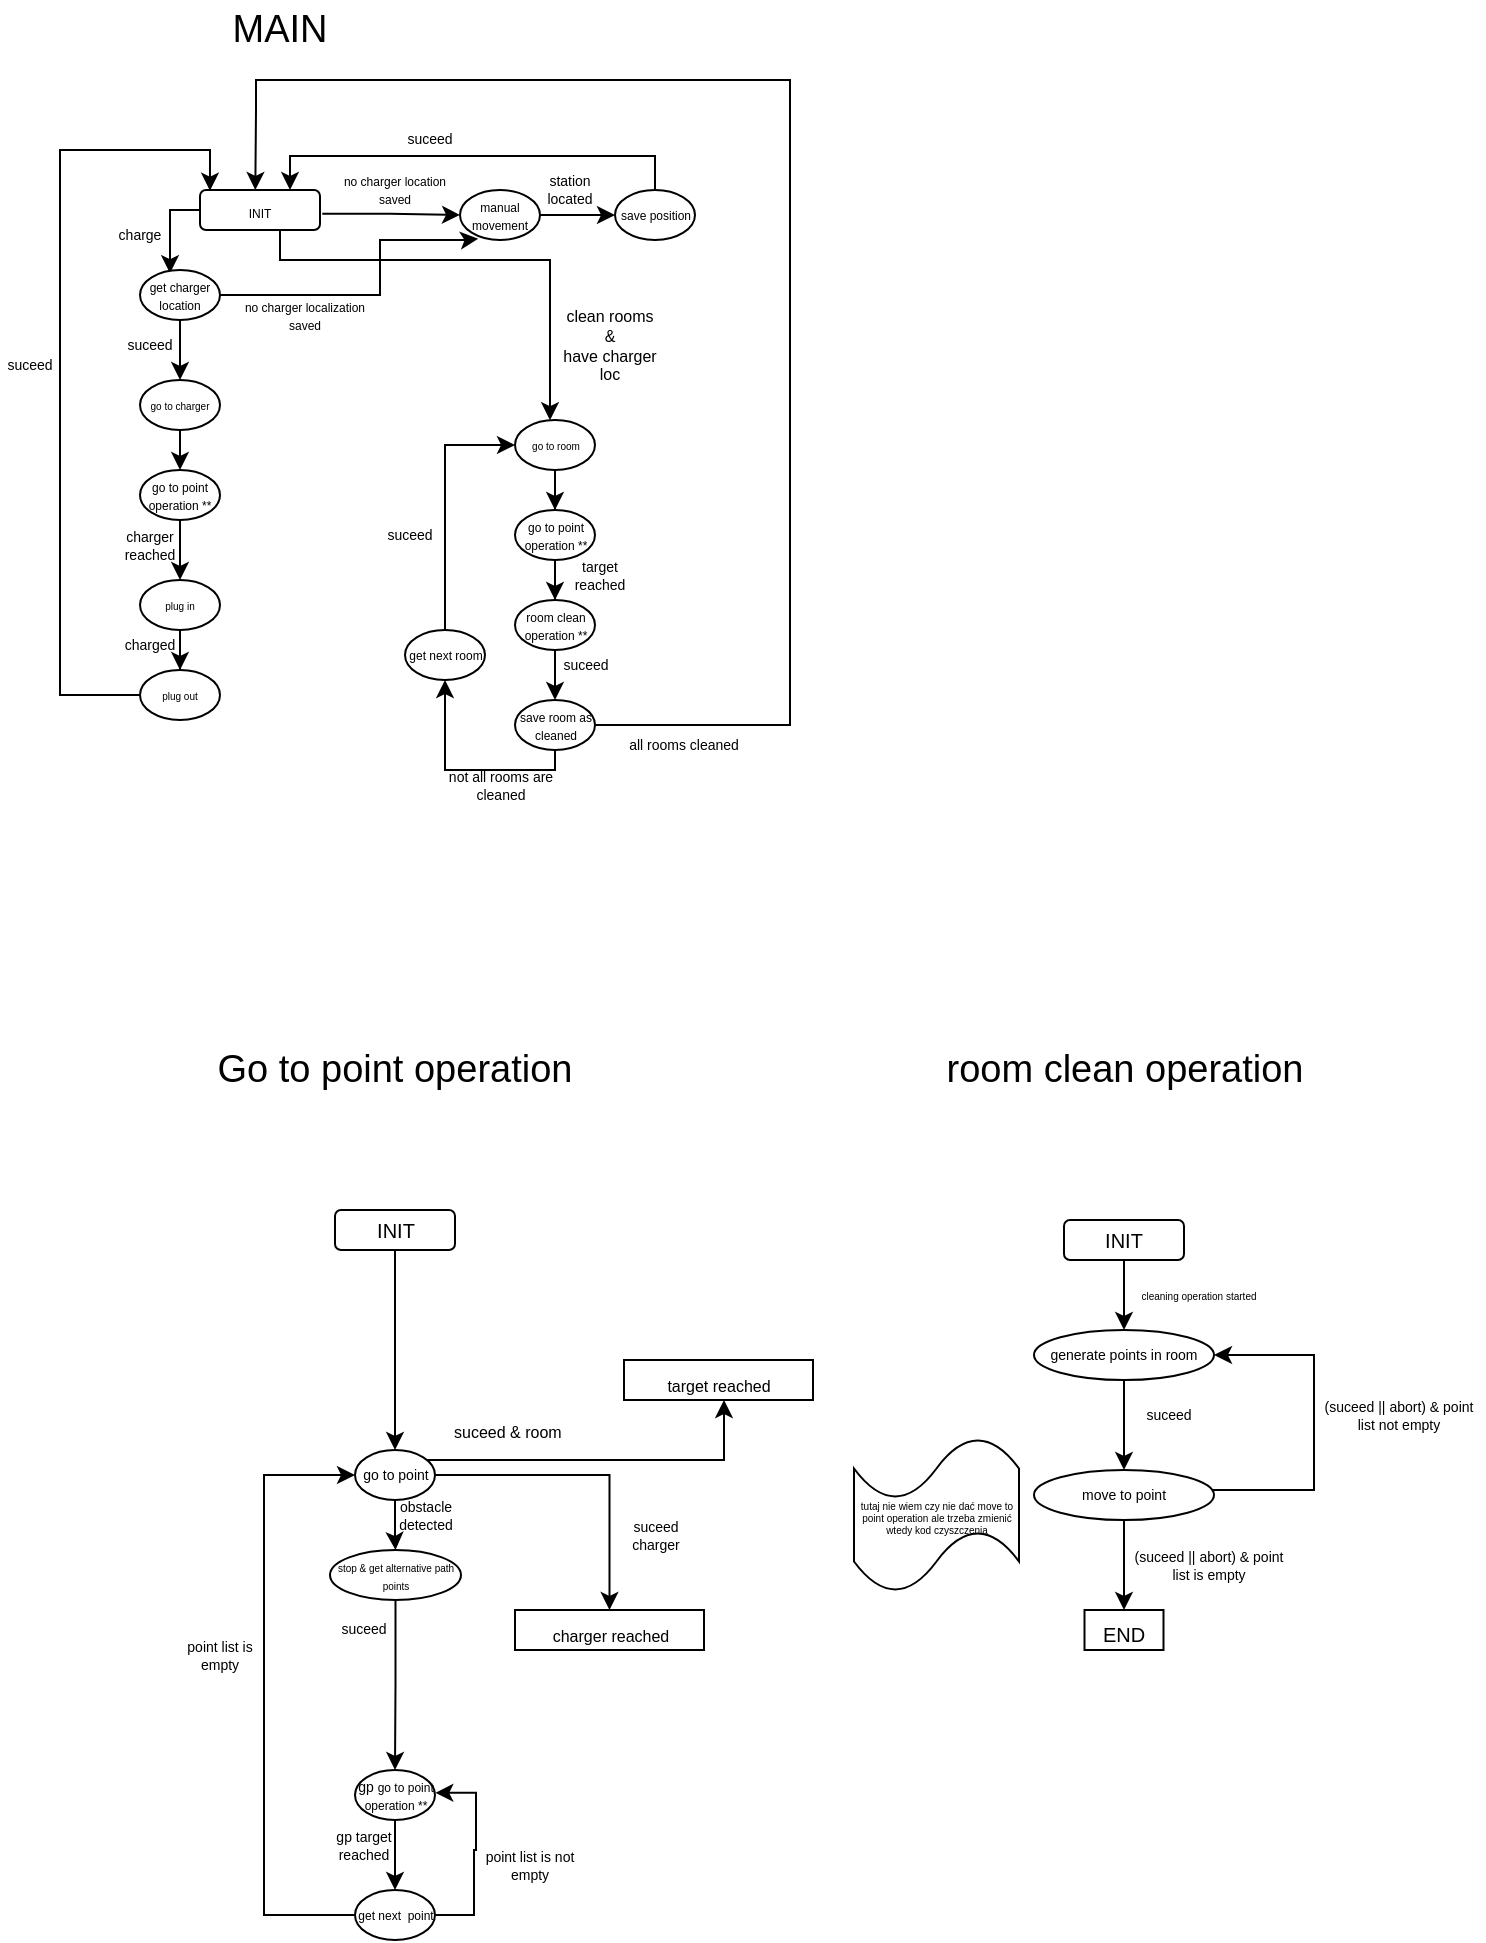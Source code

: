 <mxfile version="19.0.0" type="github">
  <diagram id="uxtKMf21eRbsi_KwySVA" name="Page-1">
    <mxGraphModel dx="677" dy="390" grid="1" gridSize="5" guides="1" tooltips="1" connect="1" arrows="1" fold="1" page="1" pageScale="1" pageWidth="827" pageHeight="1169" math="0" shadow="0">
      <root>
        <mxCell id="0" />
        <mxCell id="1" parent="0" />
        <mxCell id="Do-2jzCsswZucwtNu8jR-17" style="edgeStyle=orthogonalEdgeStyle;rounded=0;orthogonalLoop=1;jettySize=auto;html=1;entryX=0.375;entryY=0.064;entryDx=0;entryDy=0;fontSize=7;entryPerimeter=0;" parent="1" source="Do-2jzCsswZucwtNu8jR-1" target="Do-2jzCsswZucwtNu8jR-3" edge="1">
          <mxGeometry relative="1" as="geometry">
            <Array as="points">
              <mxPoint x="103" y="115" />
            </Array>
          </mxGeometry>
        </mxCell>
        <mxCell id="Do-2jzCsswZucwtNu8jR-24" style="edgeStyle=orthogonalEdgeStyle;rounded=0;orthogonalLoop=1;jettySize=auto;html=1;fontSize=5;exitX=1.019;exitY=0.594;exitDx=0;exitDy=0;exitPerimeter=0;" parent="1" source="Do-2jzCsswZucwtNu8jR-1" target="Do-2jzCsswZucwtNu8jR-9" edge="1">
          <mxGeometry relative="1" as="geometry">
            <mxPoint x="225.5" y="117.5" as="sourcePoint" />
          </mxGeometry>
        </mxCell>
        <mxCell id="Do-2jzCsswZucwtNu8jR-28" style="edgeStyle=orthogonalEdgeStyle;rounded=0;orthogonalLoop=1;jettySize=auto;html=1;fontSize=5;" parent="1" source="Do-2jzCsswZucwtNu8jR-1" target="Do-2jzCsswZucwtNu8jR-14" edge="1">
          <mxGeometry relative="1" as="geometry">
            <Array as="points">
              <mxPoint x="158" y="140" />
              <mxPoint x="293" y="140" />
            </Array>
          </mxGeometry>
        </mxCell>
        <mxCell id="Do-2jzCsswZucwtNu8jR-1" value="&lt;font style=&quot;font-size: 6px;&quot;&gt;INIT&lt;/font&gt;" style="rounded=1;whiteSpace=wrap;html=1;" parent="1" vertex="1">
          <mxGeometry x="118" y="105" width="60" height="20" as="geometry" />
        </mxCell>
        <mxCell id="Do-2jzCsswZucwtNu8jR-19" style="edgeStyle=orthogonalEdgeStyle;rounded=0;orthogonalLoop=1;jettySize=auto;html=1;fontSize=5;" parent="1" source="Do-2jzCsswZucwtNu8jR-3" target="Do-2jzCsswZucwtNu8jR-7" edge="1">
          <mxGeometry relative="1" as="geometry">
            <Array as="points">
              <mxPoint x="108" y="180" />
              <mxPoint x="108" y="180" />
            </Array>
          </mxGeometry>
        </mxCell>
        <mxCell id="MTLXHmxA1OsBjIj6GVYz-12" style="edgeStyle=orthogonalEdgeStyle;rounded=0;orthogonalLoop=1;jettySize=auto;html=1;entryX=0.229;entryY=0.976;entryDx=0;entryDy=0;entryPerimeter=0;fontSize=6;" parent="1" source="Do-2jzCsswZucwtNu8jR-3" target="Do-2jzCsswZucwtNu8jR-9" edge="1">
          <mxGeometry relative="1" as="geometry">
            <Array as="points">
              <mxPoint x="208" y="158" />
              <mxPoint x="208" y="130" />
              <mxPoint x="251" y="130" />
            </Array>
          </mxGeometry>
        </mxCell>
        <mxCell id="Do-2jzCsswZucwtNu8jR-3" value="&lt;font style=&quot;font-size: 6px;&quot;&gt;get charger location&lt;br&gt;&lt;/font&gt;" style="ellipse;whiteSpace=wrap;html=1;fontSize=7;" parent="1" vertex="1">
          <mxGeometry x="88" y="145" width="40" height="25" as="geometry" />
        </mxCell>
        <mxCell id="Do-2jzCsswZucwtNu8jR-23" style="edgeStyle=orthogonalEdgeStyle;rounded=0;orthogonalLoop=1;jettySize=auto;html=1;entryX=0.083;entryY=0.017;entryDx=0;entryDy=0;fontSize=5;entryPerimeter=0;" parent="1" source="Do-2jzCsswZucwtNu8jR-4" target="Do-2jzCsswZucwtNu8jR-1" edge="1">
          <mxGeometry relative="1" as="geometry">
            <Array as="points">
              <mxPoint x="48" y="358" />
              <mxPoint x="48" y="85" />
              <mxPoint x="123" y="85" />
            </Array>
          </mxGeometry>
        </mxCell>
        <mxCell id="Do-2jzCsswZucwtNu8jR-4" value="&lt;font style=&quot;font-size: 5px;&quot;&gt;plug out&lt;/font&gt;" style="ellipse;whiteSpace=wrap;html=1;fontSize=7;" parent="1" vertex="1">
          <mxGeometry x="88" y="345" width="40" height="25" as="geometry" />
        </mxCell>
        <mxCell id="Do-2jzCsswZucwtNu8jR-22" style="edgeStyle=orthogonalEdgeStyle;rounded=0;orthogonalLoop=1;jettySize=auto;html=1;entryX=0.5;entryY=0;entryDx=0;entryDy=0;fontSize=5;" parent="1" source="Do-2jzCsswZucwtNu8jR-5" target="Do-2jzCsswZucwtNu8jR-4" edge="1">
          <mxGeometry relative="1" as="geometry" />
        </mxCell>
        <mxCell id="Do-2jzCsswZucwtNu8jR-5" value="&lt;font style=&quot;font-size: 5px;&quot;&gt;plug in&lt;/font&gt;" style="ellipse;whiteSpace=wrap;html=1;fontSize=7;" parent="1" vertex="1">
          <mxGeometry x="88" y="300" width="40" height="25" as="geometry" />
        </mxCell>
        <mxCell id="Do-2jzCsswZucwtNu8jR-21" style="edgeStyle=orthogonalEdgeStyle;rounded=0;orthogonalLoop=1;jettySize=auto;html=1;fontSize=5;" parent="1" source="Do-2jzCsswZucwtNu8jR-6" target="Do-2jzCsswZucwtNu8jR-5" edge="1">
          <mxGeometry relative="1" as="geometry" />
        </mxCell>
        <mxCell id="Do-2jzCsswZucwtNu8jR-6" value="&lt;font style=&quot;font-size: 6px;&quot;&gt;go to point operation **&lt;/font&gt;" style="ellipse;whiteSpace=wrap;html=1;fontSize=7;" parent="1" vertex="1">
          <mxGeometry x="88" y="245" width="40" height="25" as="geometry" />
        </mxCell>
        <mxCell id="Do-2jzCsswZucwtNu8jR-20" style="edgeStyle=orthogonalEdgeStyle;rounded=0;orthogonalLoop=1;jettySize=auto;html=1;fontSize=5;" parent="1" source="Do-2jzCsswZucwtNu8jR-7" target="Do-2jzCsswZucwtNu8jR-6" edge="1">
          <mxGeometry relative="1" as="geometry">
            <Array as="points">
              <mxPoint x="108" y="235" />
              <mxPoint x="108" y="235" />
            </Array>
          </mxGeometry>
        </mxCell>
        <mxCell id="Do-2jzCsswZucwtNu8jR-7" value="&lt;font style=&quot;font-size: 5px;&quot;&gt;go to charger&lt;/font&gt;" style="ellipse;whiteSpace=wrap;html=1;fontSize=7;" parent="1" vertex="1">
          <mxGeometry x="88" y="200" width="40" height="25" as="geometry" />
        </mxCell>
        <mxCell id="Do-2jzCsswZucwtNu8jR-26" style="edgeStyle=orthogonalEdgeStyle;rounded=0;orthogonalLoop=1;jettySize=auto;html=1;fontSize=5;" parent="1" source="Do-2jzCsswZucwtNu8jR-8" target="Do-2jzCsswZucwtNu8jR-1" edge="1">
          <mxGeometry relative="1" as="geometry">
            <Array as="points">
              <mxPoint x="346" y="88" />
              <mxPoint x="163" y="88" />
            </Array>
            <mxPoint x="218" y="107.5" as="targetPoint" />
          </mxGeometry>
        </mxCell>
        <mxCell id="Do-2jzCsswZucwtNu8jR-8" value="&lt;font style=&quot;font-size: 6px;&quot;&gt;save position&lt;/font&gt;" style="ellipse;whiteSpace=wrap;html=1;fontSize=7;" parent="1" vertex="1">
          <mxGeometry x="325.5" y="105" width="40" height="25" as="geometry" />
        </mxCell>
        <mxCell id="Do-2jzCsswZucwtNu8jR-25" style="edgeStyle=orthogonalEdgeStyle;rounded=0;orthogonalLoop=1;jettySize=auto;html=1;entryX=0;entryY=0.5;entryDx=0;entryDy=0;fontSize=5;" parent="1" source="Do-2jzCsswZucwtNu8jR-9" target="Do-2jzCsswZucwtNu8jR-8" edge="1">
          <mxGeometry relative="1" as="geometry">
            <Array as="points">
              <mxPoint x="310.5" y="117.5" />
              <mxPoint x="310.5" y="117.5" />
            </Array>
          </mxGeometry>
        </mxCell>
        <mxCell id="Do-2jzCsswZucwtNu8jR-9" value="&lt;font style=&quot;font-size: 6px;&quot;&gt;manual movement&lt;/font&gt;" style="ellipse;whiteSpace=wrap;html=1;fontSize=7;" parent="1" vertex="1">
          <mxGeometry x="248" y="105" width="40" height="25" as="geometry" />
        </mxCell>
        <mxCell id="Do-2jzCsswZucwtNu8jR-33" style="edgeStyle=orthogonalEdgeStyle;rounded=0;orthogonalLoop=1;jettySize=auto;html=1;entryX=0;entryY=0.5;entryDx=0;entryDy=0;fontSize=5;" parent="1" source="Do-2jzCsswZucwtNu8jR-10" target="Do-2jzCsswZucwtNu8jR-14" edge="1">
          <mxGeometry relative="1" as="geometry">
            <Array as="points">
              <mxPoint x="240.5" y="233" />
            </Array>
          </mxGeometry>
        </mxCell>
        <mxCell id="Do-2jzCsswZucwtNu8jR-10" value="&lt;font style=&quot;font-size: 6px;&quot;&gt;get next room&lt;/font&gt;" style="ellipse;whiteSpace=wrap;html=1;fontSize=7;" parent="1" vertex="1">
          <mxGeometry x="220.5" y="325" width="40" height="25" as="geometry" />
        </mxCell>
        <mxCell id="Do-2jzCsswZucwtNu8jR-32" style="edgeStyle=orthogonalEdgeStyle;rounded=0;orthogonalLoop=1;jettySize=auto;html=1;fontSize=5;" parent="1" source="Do-2jzCsswZucwtNu8jR-11" target="Do-2jzCsswZucwtNu8jR-10" edge="1">
          <mxGeometry relative="1" as="geometry">
            <Array as="points">
              <mxPoint x="295.5" y="395" />
              <mxPoint x="240.5" y="395" />
            </Array>
          </mxGeometry>
        </mxCell>
        <mxCell id="MTLXHmxA1OsBjIj6GVYz-20" style="edgeStyle=orthogonalEdgeStyle;rounded=0;orthogonalLoop=1;jettySize=auto;html=1;fontSize=5;entryX=0.461;entryY=0;entryDx=0;entryDy=0;entryPerimeter=0;" parent="1" source="Do-2jzCsswZucwtNu8jR-11" target="Do-2jzCsswZucwtNu8jR-1" edge="1">
          <mxGeometry relative="1" as="geometry">
            <mxPoint x="198" y="65" as="targetPoint" />
            <Array as="points">
              <mxPoint x="413" y="373" />
              <mxPoint x="413" y="50" />
              <mxPoint x="146" y="50" />
              <mxPoint x="146" y="65" />
            </Array>
          </mxGeometry>
        </mxCell>
        <mxCell id="Do-2jzCsswZucwtNu8jR-11" value="&lt;font style=&quot;font-size: 6px;&quot;&gt;save room as cleaned&lt;/font&gt;" style="ellipse;whiteSpace=wrap;html=1;fontSize=7;" parent="1" vertex="1">
          <mxGeometry x="275.5" y="360" width="40" height="25" as="geometry" />
        </mxCell>
        <mxCell id="Do-2jzCsswZucwtNu8jR-31" style="edgeStyle=orthogonalEdgeStyle;rounded=0;orthogonalLoop=1;jettySize=auto;html=1;entryX=0.5;entryY=0;entryDx=0;entryDy=0;fontSize=5;" parent="1" source="Do-2jzCsswZucwtNu8jR-12" target="Do-2jzCsswZucwtNu8jR-11" edge="1">
          <mxGeometry relative="1" as="geometry" />
        </mxCell>
        <mxCell id="Do-2jzCsswZucwtNu8jR-12" value="&lt;font style=&quot;font-size: 6px;&quot;&gt;room clean operation **&lt;/font&gt;" style="ellipse;whiteSpace=wrap;html=1;fontSize=7;" parent="1" vertex="1">
          <mxGeometry x="275.5" y="310" width="40" height="25" as="geometry" />
        </mxCell>
        <mxCell id="Do-2jzCsswZucwtNu8jR-30" style="edgeStyle=orthogonalEdgeStyle;rounded=0;orthogonalLoop=1;jettySize=auto;html=1;entryX=0.5;entryY=0;entryDx=0;entryDy=0;fontSize=5;" parent="1" source="Do-2jzCsswZucwtNu8jR-13" target="Do-2jzCsswZucwtNu8jR-12" edge="1">
          <mxGeometry relative="1" as="geometry" />
        </mxCell>
        <mxCell id="Do-2jzCsswZucwtNu8jR-13" value="&lt;font style=&quot;font-size: 6px;&quot;&gt;go to point operation **&lt;/font&gt;" style="ellipse;whiteSpace=wrap;html=1;fontSize=7;" parent="1" vertex="1">
          <mxGeometry x="275.5" y="265" width="40" height="25" as="geometry" />
        </mxCell>
        <mxCell id="Do-2jzCsswZucwtNu8jR-29" style="edgeStyle=orthogonalEdgeStyle;rounded=0;orthogonalLoop=1;jettySize=auto;html=1;fontSize=5;" parent="1" source="Do-2jzCsswZucwtNu8jR-14" target="Do-2jzCsswZucwtNu8jR-13" edge="1">
          <mxGeometry relative="1" as="geometry" />
        </mxCell>
        <mxCell id="Do-2jzCsswZucwtNu8jR-14" value="&lt;font style=&quot;font-size: 5px;&quot;&gt;go to room&lt;/font&gt;" style="ellipse;whiteSpace=wrap;html=1;fontSize=7;" parent="1" vertex="1">
          <mxGeometry x="275.5" y="220" width="40" height="25" as="geometry" />
        </mxCell>
        <mxCell id="Do-2jzCsswZucwtNu8jR-18" value="charge" style="text;html=1;strokeColor=none;fillColor=none;align=center;verticalAlign=middle;whiteSpace=wrap;rounded=0;fontSize=7;" parent="1" vertex="1">
          <mxGeometry x="73" y="120" width="30" height="15" as="geometry" />
        </mxCell>
        <mxCell id="MTLXHmxA1OsBjIj6GVYz-3" value="&lt;font style=&quot;font-size: 19px;&quot;&gt;MAIN&lt;/font&gt;" style="text;html=1;strokeColor=none;fillColor=none;align=center;verticalAlign=middle;whiteSpace=wrap;rounded=0;fontSize=6;" parent="1" vertex="1">
          <mxGeometry x="128" y="10" width="60" height="30" as="geometry" />
        </mxCell>
        <mxCell id="MTLXHmxA1OsBjIj6GVYz-4" value="suceed" style="text;html=1;strokeColor=none;fillColor=none;align=center;verticalAlign=middle;whiteSpace=wrap;rounded=0;fontSize=7;" parent="1" vertex="1">
          <mxGeometry x="18" y="185" width="30" height="15" as="geometry" />
        </mxCell>
        <mxCell id="MTLXHmxA1OsBjIj6GVYz-5" value="suceed" style="text;html=1;strokeColor=none;fillColor=none;align=center;verticalAlign=middle;whiteSpace=wrap;rounded=0;fontSize=7;" parent="1" vertex="1">
          <mxGeometry x="78" y="175" width="30" height="15" as="geometry" />
        </mxCell>
        <mxCell id="MTLXHmxA1OsBjIj6GVYz-7" value="charger reached" style="text;html=1;strokeColor=none;fillColor=none;align=center;verticalAlign=middle;whiteSpace=wrap;rounded=0;fontSize=7;" parent="1" vertex="1">
          <mxGeometry x="78" y="275" width="30" height="15" as="geometry" />
        </mxCell>
        <mxCell id="MTLXHmxA1OsBjIj6GVYz-8" value="charged" style="text;html=1;strokeColor=none;fillColor=none;align=center;verticalAlign=middle;whiteSpace=wrap;rounded=0;fontSize=7;" parent="1" vertex="1">
          <mxGeometry x="78" y="325" width="30" height="15" as="geometry" />
        </mxCell>
        <mxCell id="MTLXHmxA1OsBjIj6GVYz-9" value="&lt;font style=&quot;font-size: 6px;&quot;&gt;no charger location saved&lt;/font&gt;" style="text;html=1;strokeColor=none;fillColor=none;align=center;verticalAlign=middle;whiteSpace=wrap;rounded=0;fontSize=7;" parent="1" vertex="1">
          <mxGeometry x="183" y="97.5" width="65" height="15" as="geometry" />
        </mxCell>
        <mxCell id="MTLXHmxA1OsBjIj6GVYz-10" value="station located" style="text;html=1;strokeColor=none;fillColor=none;align=center;verticalAlign=middle;whiteSpace=wrap;rounded=0;fontSize=7;" parent="1" vertex="1">
          <mxGeometry x="288" y="97.5" width="30" height="15" as="geometry" />
        </mxCell>
        <mxCell id="MTLXHmxA1OsBjIj6GVYz-11" value="suceed" style="text;html=1;strokeColor=none;fillColor=none;align=center;verticalAlign=middle;whiteSpace=wrap;rounded=0;fontSize=7;" parent="1" vertex="1">
          <mxGeometry x="218" y="70" width="30" height="20" as="geometry" />
        </mxCell>
        <mxCell id="MTLXHmxA1OsBjIj6GVYz-13" value="&lt;font style=&quot;font-size: 6px;&quot;&gt;no charger localization saved&lt;/font&gt;" style="text;html=1;strokeColor=none;fillColor=none;align=center;verticalAlign=middle;whiteSpace=wrap;rounded=0;fontSize=7;" parent="1" vertex="1">
          <mxGeometry x="138" y="160" width="65" height="15" as="geometry" />
        </mxCell>
        <mxCell id="MTLXHmxA1OsBjIj6GVYz-14" value="&lt;div style=&quot;font-size: 8px;&quot;&gt;&lt;font style=&quot;font-size: 8px;&quot;&gt;clean rooms &lt;br&gt;&lt;/font&gt;&lt;/div&gt;&lt;div style=&quot;font-size: 8px;&quot;&gt;&lt;font style=&quot;font-size: 8px;&quot;&gt;&amp;amp; &lt;br&gt;&lt;/font&gt;&lt;/div&gt;&lt;div style=&quot;font-size: 8px;&quot;&gt;&lt;font style=&quot;font-size: 8px;&quot;&gt;have charger loc&lt;/font&gt;&lt;/div&gt;" style="text;html=1;strokeColor=none;fillColor=none;align=center;verticalAlign=middle;whiteSpace=wrap;rounded=0;fontSize=7;" parent="1" vertex="1">
          <mxGeometry x="293" y="175" width="60" height="15" as="geometry" />
        </mxCell>
        <mxCell id="MTLXHmxA1OsBjIj6GVYz-16" value="target reached" style="text;html=1;strokeColor=none;fillColor=none;align=center;verticalAlign=middle;whiteSpace=wrap;rounded=0;fontSize=7;" parent="1" vertex="1">
          <mxGeometry x="303" y="290" width="30" height="15" as="geometry" />
        </mxCell>
        <mxCell id="MTLXHmxA1OsBjIj6GVYz-17" value="suceed" style="text;html=1;strokeColor=none;fillColor=none;align=center;verticalAlign=middle;whiteSpace=wrap;rounded=0;fontSize=7;" parent="1" vertex="1">
          <mxGeometry x="295.5" y="335" width="30" height="15" as="geometry" />
        </mxCell>
        <mxCell id="MTLXHmxA1OsBjIj6GVYz-18" value="not all rooms are cleaned" style="text;html=1;strokeColor=none;fillColor=none;align=center;verticalAlign=middle;whiteSpace=wrap;rounded=0;fontSize=7;" parent="1" vertex="1">
          <mxGeometry x="235.5" y="395" width="65" height="15" as="geometry" />
        </mxCell>
        <mxCell id="MTLXHmxA1OsBjIj6GVYz-19" value="suceed" style="text;html=1;strokeColor=none;fillColor=none;align=center;verticalAlign=middle;whiteSpace=wrap;rounded=0;fontSize=7;" parent="1" vertex="1">
          <mxGeometry x="208" y="270" width="30" height="15" as="geometry" />
        </mxCell>
        <mxCell id="MTLXHmxA1OsBjIj6GVYz-21" value="all rooms cleaned" style="text;html=1;strokeColor=none;fillColor=none;align=center;verticalAlign=middle;whiteSpace=wrap;rounded=0;fontSize=7;" parent="1" vertex="1">
          <mxGeometry x="325.5" y="375" width="67.5" height="15" as="geometry" />
        </mxCell>
        <mxCell id="MTLXHmxA1OsBjIj6GVYz-23" value="&lt;font style=&quot;font-size: 19px;&quot;&gt;Go to point operation&lt;/font&gt;" style="text;html=1;strokeColor=none;fillColor=none;align=center;verticalAlign=middle;whiteSpace=wrap;rounded=0;fontSize=6;" parent="1" vertex="1">
          <mxGeometry x="98" y="530" width="235" height="30" as="geometry" />
        </mxCell>
        <mxCell id="MTLXHmxA1OsBjIj6GVYz-27" style="edgeStyle=orthogonalEdgeStyle;rounded=0;orthogonalLoop=1;jettySize=auto;html=1;fontSize=19;entryX=0.5;entryY=0;entryDx=0;entryDy=0;" parent="1" source="MTLXHmxA1OsBjIj6GVYz-24" target="MTLXHmxA1OsBjIj6GVYz-28" edge="1">
          <mxGeometry relative="1" as="geometry">
            <mxPoint x="215.5" y="670" as="targetPoint" />
          </mxGeometry>
        </mxCell>
        <mxCell id="MTLXHmxA1OsBjIj6GVYz-24" value="&lt;font style=&quot;font-size: 10px;&quot;&gt;INIT&lt;/font&gt;" style="rounded=1;whiteSpace=wrap;html=1;" parent="1" vertex="1">
          <mxGeometry x="185.5" y="615" width="60" height="20" as="geometry" />
        </mxCell>
        <mxCell id="MTLXHmxA1OsBjIj6GVYz-33" style="edgeStyle=orthogonalEdgeStyle;rounded=0;orthogonalLoop=1;jettySize=auto;html=1;fontSize=10;" parent="1" source="MTLXHmxA1OsBjIj6GVYz-28" target="MTLXHmxA1OsBjIj6GVYz-30" edge="1">
          <mxGeometry relative="1" as="geometry" />
        </mxCell>
        <mxCell id="MTLXHmxA1OsBjIj6GVYz-39" style="edgeStyle=orthogonalEdgeStyle;rounded=0;orthogonalLoop=1;jettySize=auto;html=1;fontSize=5;" parent="1" source="MTLXHmxA1OsBjIj6GVYz-28" target="MTLXHmxA1OsBjIj6GVYz-35" edge="1">
          <mxGeometry relative="1" as="geometry" />
        </mxCell>
        <mxCell id="tLh-aIWEUcU_Bz9dCP1N-2" style="edgeStyle=orthogonalEdgeStyle;rounded=0;orthogonalLoop=1;jettySize=auto;html=1;fontSize=8;" parent="1" source="MTLXHmxA1OsBjIj6GVYz-28" target="tLh-aIWEUcU_Bz9dCP1N-1" edge="1">
          <mxGeometry relative="1" as="geometry">
            <Array as="points">
              <mxPoint x="380" y="740" />
            </Array>
          </mxGeometry>
        </mxCell>
        <mxCell id="MTLXHmxA1OsBjIj6GVYz-28" value="go to point" style="ellipse;whiteSpace=wrap;html=1;fontSize=7;" parent="1" vertex="1">
          <mxGeometry x="195.5" y="735" width="40" height="25" as="geometry" />
        </mxCell>
        <mxCell id="MTLXHmxA1OsBjIj6GVYz-30" value="&lt;font style=&quot;font-size: 8px;&quot;&gt;&lt;font style=&quot;font-size: 8px;&quot;&gt;charger reached&lt;/font&gt;&lt;br&gt;&lt;/font&gt;" style="rounded=0;whiteSpace=wrap;html=1;fontSize=19;" parent="1" vertex="1">
          <mxGeometry x="275.5" y="815" width="94.5" height="20" as="geometry" />
        </mxCell>
        <mxCell id="MTLXHmxA1OsBjIj6GVYz-34" value="suceed charger " style="text;html=1;strokeColor=none;fillColor=none;align=center;verticalAlign=middle;whiteSpace=wrap;rounded=0;fontSize=7;" parent="1" vertex="1">
          <mxGeometry x="320.75" y="770" width="49.5" height="15" as="geometry" />
        </mxCell>
        <mxCell id="MTLXHmxA1OsBjIj6GVYz-40" style="edgeStyle=orthogonalEdgeStyle;rounded=0;orthogonalLoop=1;jettySize=auto;html=1;entryX=0.5;entryY=0;entryDx=0;entryDy=0;fontSize=5;" parent="1" source="MTLXHmxA1OsBjIj6GVYz-35" target="MTLXHmxA1OsBjIj6GVYz-37" edge="1">
          <mxGeometry relative="1" as="geometry">
            <mxPoint x="215" y="840" as="targetPoint" />
          </mxGeometry>
        </mxCell>
        <mxCell id="MTLXHmxA1OsBjIj6GVYz-35" value="&lt;font style=&quot;font-size: 5px;&quot;&gt;stop &amp;amp; get alternative path points&lt;/font&gt;" style="ellipse;whiteSpace=wrap;html=1;fontSize=7;" parent="1" vertex="1">
          <mxGeometry x="183" y="785" width="65.5" height="25" as="geometry" />
        </mxCell>
        <mxCell id="MTLXHmxA1OsBjIj6GVYz-42" style="edgeStyle=orthogonalEdgeStyle;rounded=0;orthogonalLoop=1;jettySize=auto;html=1;entryX=0.5;entryY=0;entryDx=0;entryDy=0;fontSize=5;" parent="1" source="MTLXHmxA1OsBjIj6GVYz-37" target="MTLXHmxA1OsBjIj6GVYz-38" edge="1">
          <mxGeometry relative="1" as="geometry" />
        </mxCell>
        <mxCell id="MTLXHmxA1OsBjIj6GVYz-37" value="gp &lt;font style=&quot;font-size: 6px;&quot;&gt;go to point operation **&lt;/font&gt;" style="ellipse;whiteSpace=wrap;html=1;fontSize=7;" parent="1" vertex="1">
          <mxGeometry x="195.5" y="895" width="40" height="25" as="geometry" />
        </mxCell>
        <mxCell id="MTLXHmxA1OsBjIj6GVYz-46" style="edgeStyle=orthogonalEdgeStyle;rounded=0;orthogonalLoop=1;jettySize=auto;html=1;entryX=0;entryY=0.5;entryDx=0;entryDy=0;fontSize=6;" parent="1" source="MTLXHmxA1OsBjIj6GVYz-38" target="MTLXHmxA1OsBjIj6GVYz-28" edge="1">
          <mxGeometry relative="1" as="geometry">
            <Array as="points">
              <mxPoint x="150" y="967.5" />
              <mxPoint x="150" y="748" />
            </Array>
          </mxGeometry>
        </mxCell>
        <mxCell id="tLh-aIWEUcU_Bz9dCP1N-4" style="edgeStyle=orthogonalEdgeStyle;rounded=0;orthogonalLoop=1;jettySize=auto;html=1;entryX=1.004;entryY=0.457;entryDx=0;entryDy=0;entryPerimeter=0;fontSize=8;" parent="1" source="MTLXHmxA1OsBjIj6GVYz-38" target="MTLXHmxA1OsBjIj6GVYz-37" edge="1">
          <mxGeometry relative="1" as="geometry">
            <Array as="points">
              <mxPoint x="255" y="968" />
              <mxPoint x="255" y="935" />
              <mxPoint x="256" y="935" />
              <mxPoint x="256" y="906" />
            </Array>
          </mxGeometry>
        </mxCell>
        <mxCell id="MTLXHmxA1OsBjIj6GVYz-38" value="&lt;font style=&quot;font-size: 6px;&quot;&gt;get next&amp;nbsp; point&lt;/font&gt;" style="ellipse;whiteSpace=wrap;html=1;fontSize=7;" parent="1" vertex="1">
          <mxGeometry x="195.5" y="955" width="40" height="25" as="geometry" />
        </mxCell>
        <mxCell id="MTLXHmxA1OsBjIj6GVYz-48" value="suceed" style="text;html=1;strokeColor=none;fillColor=none;align=center;verticalAlign=middle;whiteSpace=wrap;rounded=0;fontSize=7;" parent="1" vertex="1">
          <mxGeometry x="175" y="817.5" width="49.5" height="15" as="geometry" />
        </mxCell>
        <mxCell id="MTLXHmxA1OsBjIj6GVYz-49" value="gp target reached" style="text;html=1;strokeColor=none;fillColor=none;align=center;verticalAlign=middle;whiteSpace=wrap;rounded=0;fontSize=7;" parent="1" vertex="1">
          <mxGeometry x="175" y="925" width="49.5" height="15" as="geometry" />
        </mxCell>
        <mxCell id="MTLXHmxA1OsBjIj6GVYz-50" value="point list is empty" style="text;html=1;strokeColor=none;fillColor=none;align=center;verticalAlign=middle;whiteSpace=wrap;rounded=0;fontSize=7;" parent="1" vertex="1">
          <mxGeometry x="103" y="830" width="49.5" height="15" as="geometry" />
        </mxCell>
        <mxCell id="MTLXHmxA1OsBjIj6GVYz-51" value="point list is not empty" style="text;html=1;strokeColor=none;fillColor=none;align=center;verticalAlign=middle;whiteSpace=wrap;rounded=0;fontSize=7;" parent="1" vertex="1">
          <mxGeometry x="257.5" y="935" width="49.5" height="15" as="geometry" />
        </mxCell>
        <mxCell id="MTLXHmxA1OsBjIj6GVYz-53" value="obstacle detected" style="text;html=1;strokeColor=none;fillColor=none;align=center;verticalAlign=middle;whiteSpace=wrap;rounded=0;fontSize=7;" parent="1" vertex="1">
          <mxGeometry x="206" y="760" width="49.5" height="15" as="geometry" />
        </mxCell>
        <mxCell id="MTLXHmxA1OsBjIj6GVYz-54" value="&lt;font style=&quot;font-size: 19px;&quot;&gt;room clean operation&lt;/font&gt;" style="text;html=1;strokeColor=none;fillColor=none;align=center;verticalAlign=middle;whiteSpace=wrap;rounded=0;fontSize=6;" parent="1" vertex="1">
          <mxGeometry x="462.5" y="530" width="235" height="30" as="geometry" />
        </mxCell>
        <mxCell id="MTLXHmxA1OsBjIj6GVYz-58" style="edgeStyle=orthogonalEdgeStyle;rounded=0;orthogonalLoop=1;jettySize=auto;html=1;fontSize=19;" parent="1" source="MTLXHmxA1OsBjIj6GVYz-55" target="MTLXHmxA1OsBjIj6GVYz-56" edge="1">
          <mxGeometry relative="1" as="geometry" />
        </mxCell>
        <mxCell id="MTLXHmxA1OsBjIj6GVYz-55" value="&lt;font style=&quot;font-size: 10px;&quot;&gt;INIT&lt;/font&gt;" style="rounded=1;whiteSpace=wrap;html=1;" parent="1" vertex="1">
          <mxGeometry x="550" y="620" width="60" height="20" as="geometry" />
        </mxCell>
        <mxCell id="MTLXHmxA1OsBjIj6GVYz-60" style="edgeStyle=orthogonalEdgeStyle;rounded=0;orthogonalLoop=1;jettySize=auto;html=1;entryX=0.5;entryY=0;entryDx=0;entryDy=0;fontSize=5;" parent="1" source="MTLXHmxA1OsBjIj6GVYz-56" target="MTLXHmxA1OsBjIj6GVYz-59" edge="1">
          <mxGeometry relative="1" as="geometry" />
        </mxCell>
        <mxCell id="MTLXHmxA1OsBjIj6GVYz-56" value="generate points in room" style="ellipse;whiteSpace=wrap;html=1;fontSize=7;" parent="1" vertex="1">
          <mxGeometry x="535" y="675" width="90" height="25" as="geometry" />
        </mxCell>
        <mxCell id="MTLXHmxA1OsBjIj6GVYz-57" value="suceed" style="text;html=1;strokeColor=none;fillColor=none;align=center;verticalAlign=middle;whiteSpace=wrap;rounded=0;fontSize=7;" parent="1" vertex="1">
          <mxGeometry x="560" y="710" width="85" height="15" as="geometry" />
        </mxCell>
        <mxCell id="MTLXHmxA1OsBjIj6GVYz-62" style="edgeStyle=orthogonalEdgeStyle;rounded=0;orthogonalLoop=1;jettySize=auto;html=1;entryX=1;entryY=0.5;entryDx=0;entryDy=0;fontSize=5;" parent="1" source="MTLXHmxA1OsBjIj6GVYz-59" target="MTLXHmxA1OsBjIj6GVYz-56" edge="1">
          <mxGeometry relative="1" as="geometry">
            <Array as="points">
              <mxPoint x="675" y="755" />
              <mxPoint x="675" y="688" />
            </Array>
          </mxGeometry>
        </mxCell>
        <mxCell id="MTLXHmxA1OsBjIj6GVYz-64" style="edgeStyle=orthogonalEdgeStyle;rounded=0;orthogonalLoop=1;jettySize=auto;html=1;entryX=0.5;entryY=0;entryDx=0;entryDy=0;fontSize=5;" parent="1" source="MTLXHmxA1OsBjIj6GVYz-59" edge="1">
          <mxGeometry relative="1" as="geometry">
            <mxPoint x="580" y="815" as="targetPoint" />
          </mxGeometry>
        </mxCell>
        <mxCell id="MTLXHmxA1OsBjIj6GVYz-59" value="move to point" style="ellipse;whiteSpace=wrap;html=1;fontSize=7;" parent="1" vertex="1">
          <mxGeometry x="535" y="745" width="90" height="25" as="geometry" />
        </mxCell>
        <mxCell id="MTLXHmxA1OsBjIj6GVYz-61" value="&lt;font style=&quot;font-size: 5px;&quot;&gt;cleaning operation started&lt;/font&gt;" style="text;html=1;strokeColor=none;fillColor=none;align=center;verticalAlign=middle;whiteSpace=wrap;rounded=0;fontSize=7;" parent="1" vertex="1">
          <mxGeometry x="575" y="650" width="85" height="15" as="geometry" />
        </mxCell>
        <mxCell id="MTLXHmxA1OsBjIj6GVYz-65" value="&lt;font style=&quot;font-size: 10px;&quot;&gt;END&lt;/font&gt;" style="rounded=0;whiteSpace=wrap;html=1;fontSize=19;" parent="1" vertex="1">
          <mxGeometry x="560.25" y="815" width="39.5" height="20" as="geometry" />
        </mxCell>
        <mxCell id="MTLXHmxA1OsBjIj6GVYz-66" value="(suceed || abort) &amp;amp; point list not empty" style="text;html=1;strokeColor=none;fillColor=none;align=center;verticalAlign=middle;whiteSpace=wrap;rounded=0;fontSize=7;" parent="1" vertex="1">
          <mxGeometry x="675" y="710" width="85" height="15" as="geometry" />
        </mxCell>
        <mxCell id="MTLXHmxA1OsBjIj6GVYz-67" value="tutaj nie wiem czy nie dać move to point operation ale trzeba zmienić wtedy kod czyszczenia" style="shape=tape;whiteSpace=wrap;html=1;fontSize=5;" parent="1" vertex="1">
          <mxGeometry x="445" y="728.75" width="82.5" height="77.5" as="geometry" />
        </mxCell>
        <mxCell id="MTLXHmxA1OsBjIj6GVYz-68" value="(suceed || abort) &amp;amp; point list is empty" style="text;html=1;strokeColor=none;fillColor=none;align=center;verticalAlign=middle;whiteSpace=wrap;rounded=0;fontSize=7;" parent="1" vertex="1">
          <mxGeometry x="580" y="785" width="85" height="15" as="geometry" />
        </mxCell>
        <mxCell id="tLh-aIWEUcU_Bz9dCP1N-1" value="&lt;font style=&quot;font-size: 8px;&quot;&gt;target&lt;/font&gt;&lt;font style=&quot;font-size: 8px;&quot;&gt;&lt;font style=&quot;font-size: 8px;&quot;&gt; reached&lt;/font&gt;&lt;br&gt;&lt;/font&gt;" style="rounded=0;whiteSpace=wrap;html=1;fontSize=19;" parent="1" vertex="1">
          <mxGeometry x="330" y="690" width="94.5" height="20" as="geometry" />
        </mxCell>
        <mxCell id="tLh-aIWEUcU_Bz9dCP1N-3" value="suceed &amp;amp; room" style="text;whiteSpace=wrap;html=1;fontSize=8;" parent="1" vertex="1">
          <mxGeometry x="243" y="715" width="135" height="25" as="geometry" />
        </mxCell>
      </root>
    </mxGraphModel>
  </diagram>
</mxfile>
